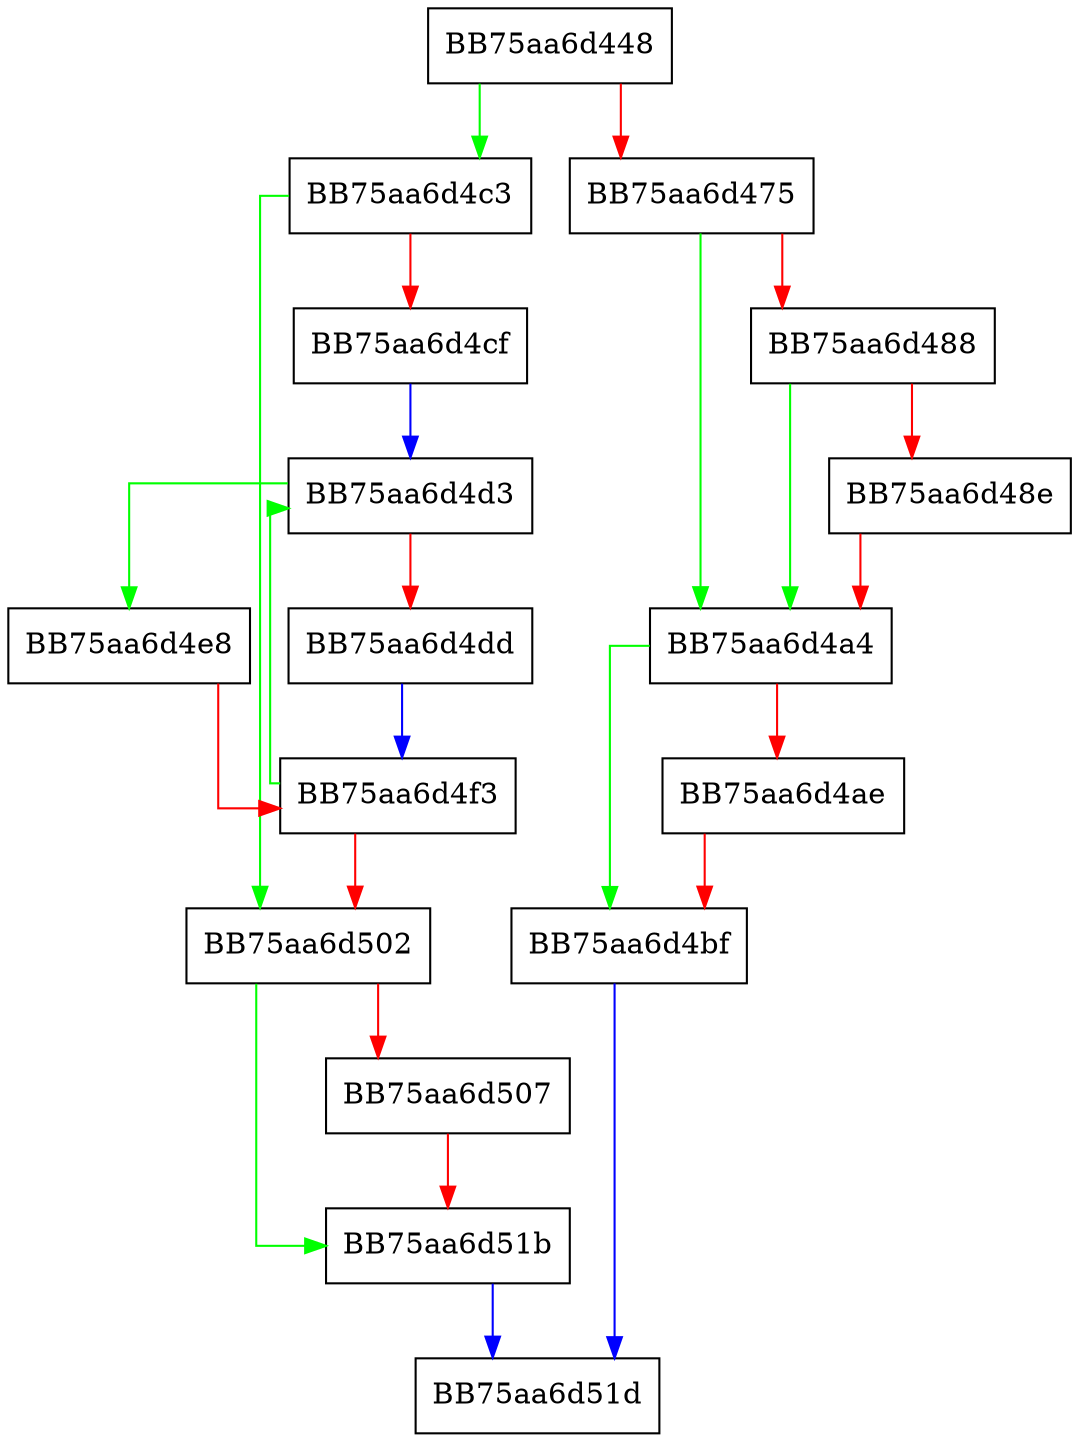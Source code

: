 digraph getStringEntry {
  node [shape="box"];
  graph [splines=ortho];
  BB75aa6d448 -> BB75aa6d4c3 [color="green"];
  BB75aa6d448 -> BB75aa6d475 [color="red"];
  BB75aa6d475 -> BB75aa6d4a4 [color="green"];
  BB75aa6d475 -> BB75aa6d488 [color="red"];
  BB75aa6d488 -> BB75aa6d4a4 [color="green"];
  BB75aa6d488 -> BB75aa6d48e [color="red"];
  BB75aa6d48e -> BB75aa6d4a4 [color="red"];
  BB75aa6d4a4 -> BB75aa6d4bf [color="green"];
  BB75aa6d4a4 -> BB75aa6d4ae [color="red"];
  BB75aa6d4ae -> BB75aa6d4bf [color="red"];
  BB75aa6d4bf -> BB75aa6d51d [color="blue"];
  BB75aa6d4c3 -> BB75aa6d502 [color="green"];
  BB75aa6d4c3 -> BB75aa6d4cf [color="red"];
  BB75aa6d4cf -> BB75aa6d4d3 [color="blue"];
  BB75aa6d4d3 -> BB75aa6d4e8 [color="green"];
  BB75aa6d4d3 -> BB75aa6d4dd [color="red"];
  BB75aa6d4dd -> BB75aa6d4f3 [color="blue"];
  BB75aa6d4e8 -> BB75aa6d4f3 [color="red"];
  BB75aa6d4f3 -> BB75aa6d4d3 [color="green"];
  BB75aa6d4f3 -> BB75aa6d502 [color="red"];
  BB75aa6d502 -> BB75aa6d51b [color="green"];
  BB75aa6d502 -> BB75aa6d507 [color="red"];
  BB75aa6d507 -> BB75aa6d51b [color="red"];
  BB75aa6d51b -> BB75aa6d51d [color="blue"];
}
